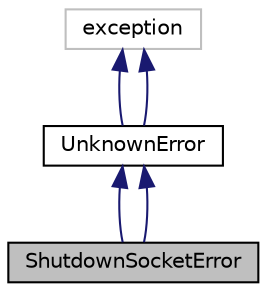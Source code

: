 digraph "ShutdownSocketError"
{
 // LATEX_PDF_SIZE
  edge [fontname="Helvetica",fontsize="10",labelfontname="Helvetica",labelfontsize="10"];
  node [fontname="Helvetica",fontsize="10",shape=record];
  Node1 [label="ShutdownSocketError",height=0.2,width=0.4,color="black", fillcolor="grey75", style="filled", fontcolor="black",tooltip="Ошибка завершения работы сокета."];
  Node2 -> Node1 [dir="back",color="midnightblue",fontsize="10",style="solid"];
  Node2 [label="UnknownError",height=0.2,width=0.4,color="black", fillcolor="white", style="filled",URL="$classUnknownError.html",tooltip="Базовый класс для всех ошибок."];
  Node3 -> Node2 [dir="back",color="midnightblue",fontsize="10",style="solid"];
  Node3 [label="exception",height=0.2,width=0.4,color="grey75", fillcolor="white", style="filled",tooltip=" "];
  Node3 -> Node2 [dir="back",color="midnightblue",fontsize="10",style="solid"];
  Node2 -> Node1 [dir="back",color="midnightblue",fontsize="10",style="solid"];
}
